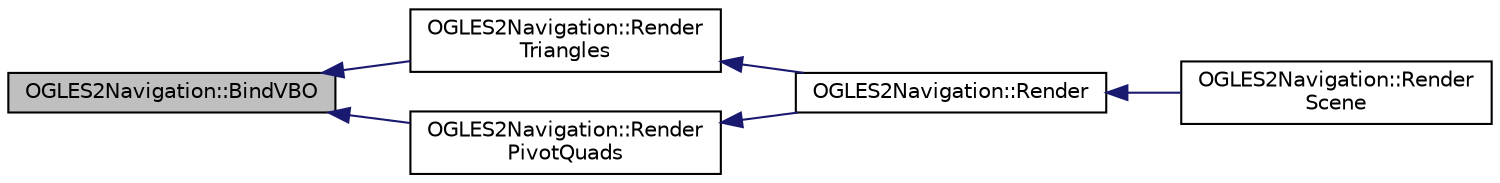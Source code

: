 digraph "OGLES2Navigation::BindVBO"
{
  edge [fontname="Helvetica",fontsize="10",labelfontname="Helvetica",labelfontsize="10"];
  node [fontname="Helvetica",fontsize="10",shape=record];
  rankdir="LR";
  Node1 [label="OGLES2Navigation::BindVBO",height=0.2,width=0.4,color="black", fillcolor="grey75", style="filled", fontcolor="black"];
  Node1 -> Node2 [dir="back",color="midnightblue",fontsize="10",style="solid"];
  Node2 [label="OGLES2Navigation::Render\lTriangles",height=0.2,width=0.4,color="black", fillcolor="white", style="filled",URL="$class_o_g_l_e_s2_navigation.html#a376d794ed52e5a1ac95edce69babdbdf"];
  Node2 -> Node3 [dir="back",color="midnightblue",fontsize="10",style="solid"];
  Node3 [label="OGLES2Navigation::Render",height=0.2,width=0.4,color="black", fillcolor="white", style="filled",URL="$class_o_g_l_e_s2_navigation.html#adc747ca2cc27c2375ba8b637a325c1de"];
  Node3 -> Node4 [dir="back",color="midnightblue",fontsize="10",style="solid"];
  Node4 [label="OGLES2Navigation::Render\lScene",height=0.2,width=0.4,color="black", fillcolor="white", style="filled",URL="$class_o_g_l_e_s2_navigation.html#a9cb124d8ade34220559eca3f2130fdeb"];
  Node1 -> Node5 [dir="back",color="midnightblue",fontsize="10",style="solid"];
  Node5 [label="OGLES2Navigation::Render\lPivotQuads",height=0.2,width=0.4,color="black", fillcolor="white", style="filled",URL="$class_o_g_l_e_s2_navigation.html#a34c7d1c4b05ac705b82eb056c0ab29c0"];
  Node5 -> Node3 [dir="back",color="midnightblue",fontsize="10",style="solid"];
}
